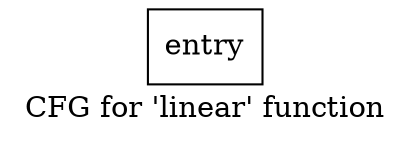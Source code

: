 digraph "CFG for 'linear' function" {
	label="CFG for 'linear' function";

	Node0x1e89440 [shape=record,label="{entry}"];
}
